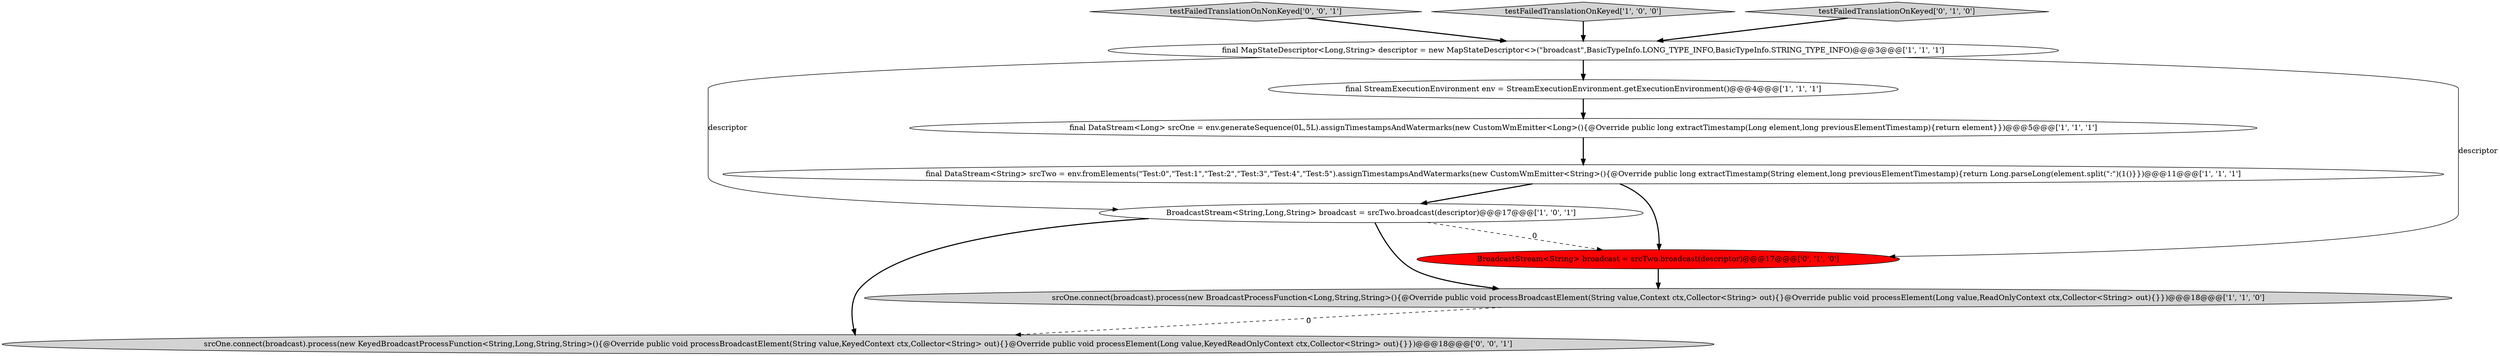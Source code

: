 digraph {
10 [style = filled, label = "testFailedTranslationOnNonKeyed['0', '0', '1']", fillcolor = lightgray, shape = diamond image = "AAA0AAABBB3BBB"];
2 [style = filled, label = "testFailedTranslationOnKeyed['1', '0', '0']", fillcolor = lightgray, shape = diamond image = "AAA0AAABBB1BBB"];
9 [style = filled, label = "srcOne.connect(broadcast).process(new KeyedBroadcastProcessFunction<String,Long,String,String>(){@Override public void processBroadcastElement(String value,KeyedContext ctx,Collector<String> out){}@Override public void processElement(Long value,KeyedReadOnlyContext ctx,Collector<String> out){}})@@@18@@@['0', '0', '1']", fillcolor = lightgray, shape = ellipse image = "AAA0AAABBB3BBB"];
8 [style = filled, label = "testFailedTranslationOnKeyed['0', '1', '0']", fillcolor = lightgray, shape = diamond image = "AAA0AAABBB2BBB"];
4 [style = filled, label = "srcOne.connect(broadcast).process(new BroadcastProcessFunction<Long,String,String>(){@Override public void processBroadcastElement(String value,Context ctx,Collector<String> out){}@Override public void processElement(Long value,ReadOnlyContext ctx,Collector<String> out){}})@@@18@@@['1', '1', '0']", fillcolor = lightgray, shape = ellipse image = "AAA0AAABBB1BBB"];
1 [style = filled, label = "BroadcastStream<String,Long,String> broadcast = srcTwo.broadcast(descriptor)@@@17@@@['1', '0', '1']", fillcolor = white, shape = ellipse image = "AAA0AAABBB1BBB"];
7 [style = filled, label = "BroadcastStream<String> broadcast = srcTwo.broadcast(descriptor)@@@17@@@['0', '1', '0']", fillcolor = red, shape = ellipse image = "AAA1AAABBB2BBB"];
5 [style = filled, label = "final StreamExecutionEnvironment env = StreamExecutionEnvironment.getExecutionEnvironment()@@@4@@@['1', '1', '1']", fillcolor = white, shape = ellipse image = "AAA0AAABBB1BBB"];
6 [style = filled, label = "final DataStream<String> srcTwo = env.fromElements(\"Test:0\",\"Test:1\",\"Test:2\",\"Test:3\",\"Test:4\",\"Test:5\").assignTimestampsAndWatermarks(new CustomWmEmitter<String>(){@Override public long extractTimestamp(String element,long previousElementTimestamp){return Long.parseLong(element.split(\":\")(1()}})@@@11@@@['1', '1', '1']", fillcolor = white, shape = ellipse image = "AAA0AAABBB1BBB"];
3 [style = filled, label = "final MapStateDescriptor<Long,String> descriptor = new MapStateDescriptor<>(\"broadcast\",BasicTypeInfo.LONG_TYPE_INFO,BasicTypeInfo.STRING_TYPE_INFO)@@@3@@@['1', '1', '1']", fillcolor = white, shape = ellipse image = "AAA0AAABBB1BBB"];
0 [style = filled, label = "final DataStream<Long> srcOne = env.generateSequence(0L,5L).assignTimestampsAndWatermarks(new CustomWmEmitter<Long>(){@Override public long extractTimestamp(Long element,long previousElementTimestamp){return element}})@@@5@@@['1', '1', '1']", fillcolor = white, shape = ellipse image = "AAA0AAABBB1BBB"];
6->1 [style = bold, label=""];
4->9 [style = dashed, label="0"];
10->3 [style = bold, label=""];
1->4 [style = bold, label=""];
3->5 [style = bold, label=""];
7->4 [style = bold, label=""];
1->7 [style = dashed, label="0"];
6->7 [style = bold, label=""];
5->0 [style = bold, label=""];
3->1 [style = solid, label="descriptor"];
0->6 [style = bold, label=""];
3->7 [style = solid, label="descriptor"];
1->9 [style = bold, label=""];
2->3 [style = bold, label=""];
8->3 [style = bold, label=""];
}
